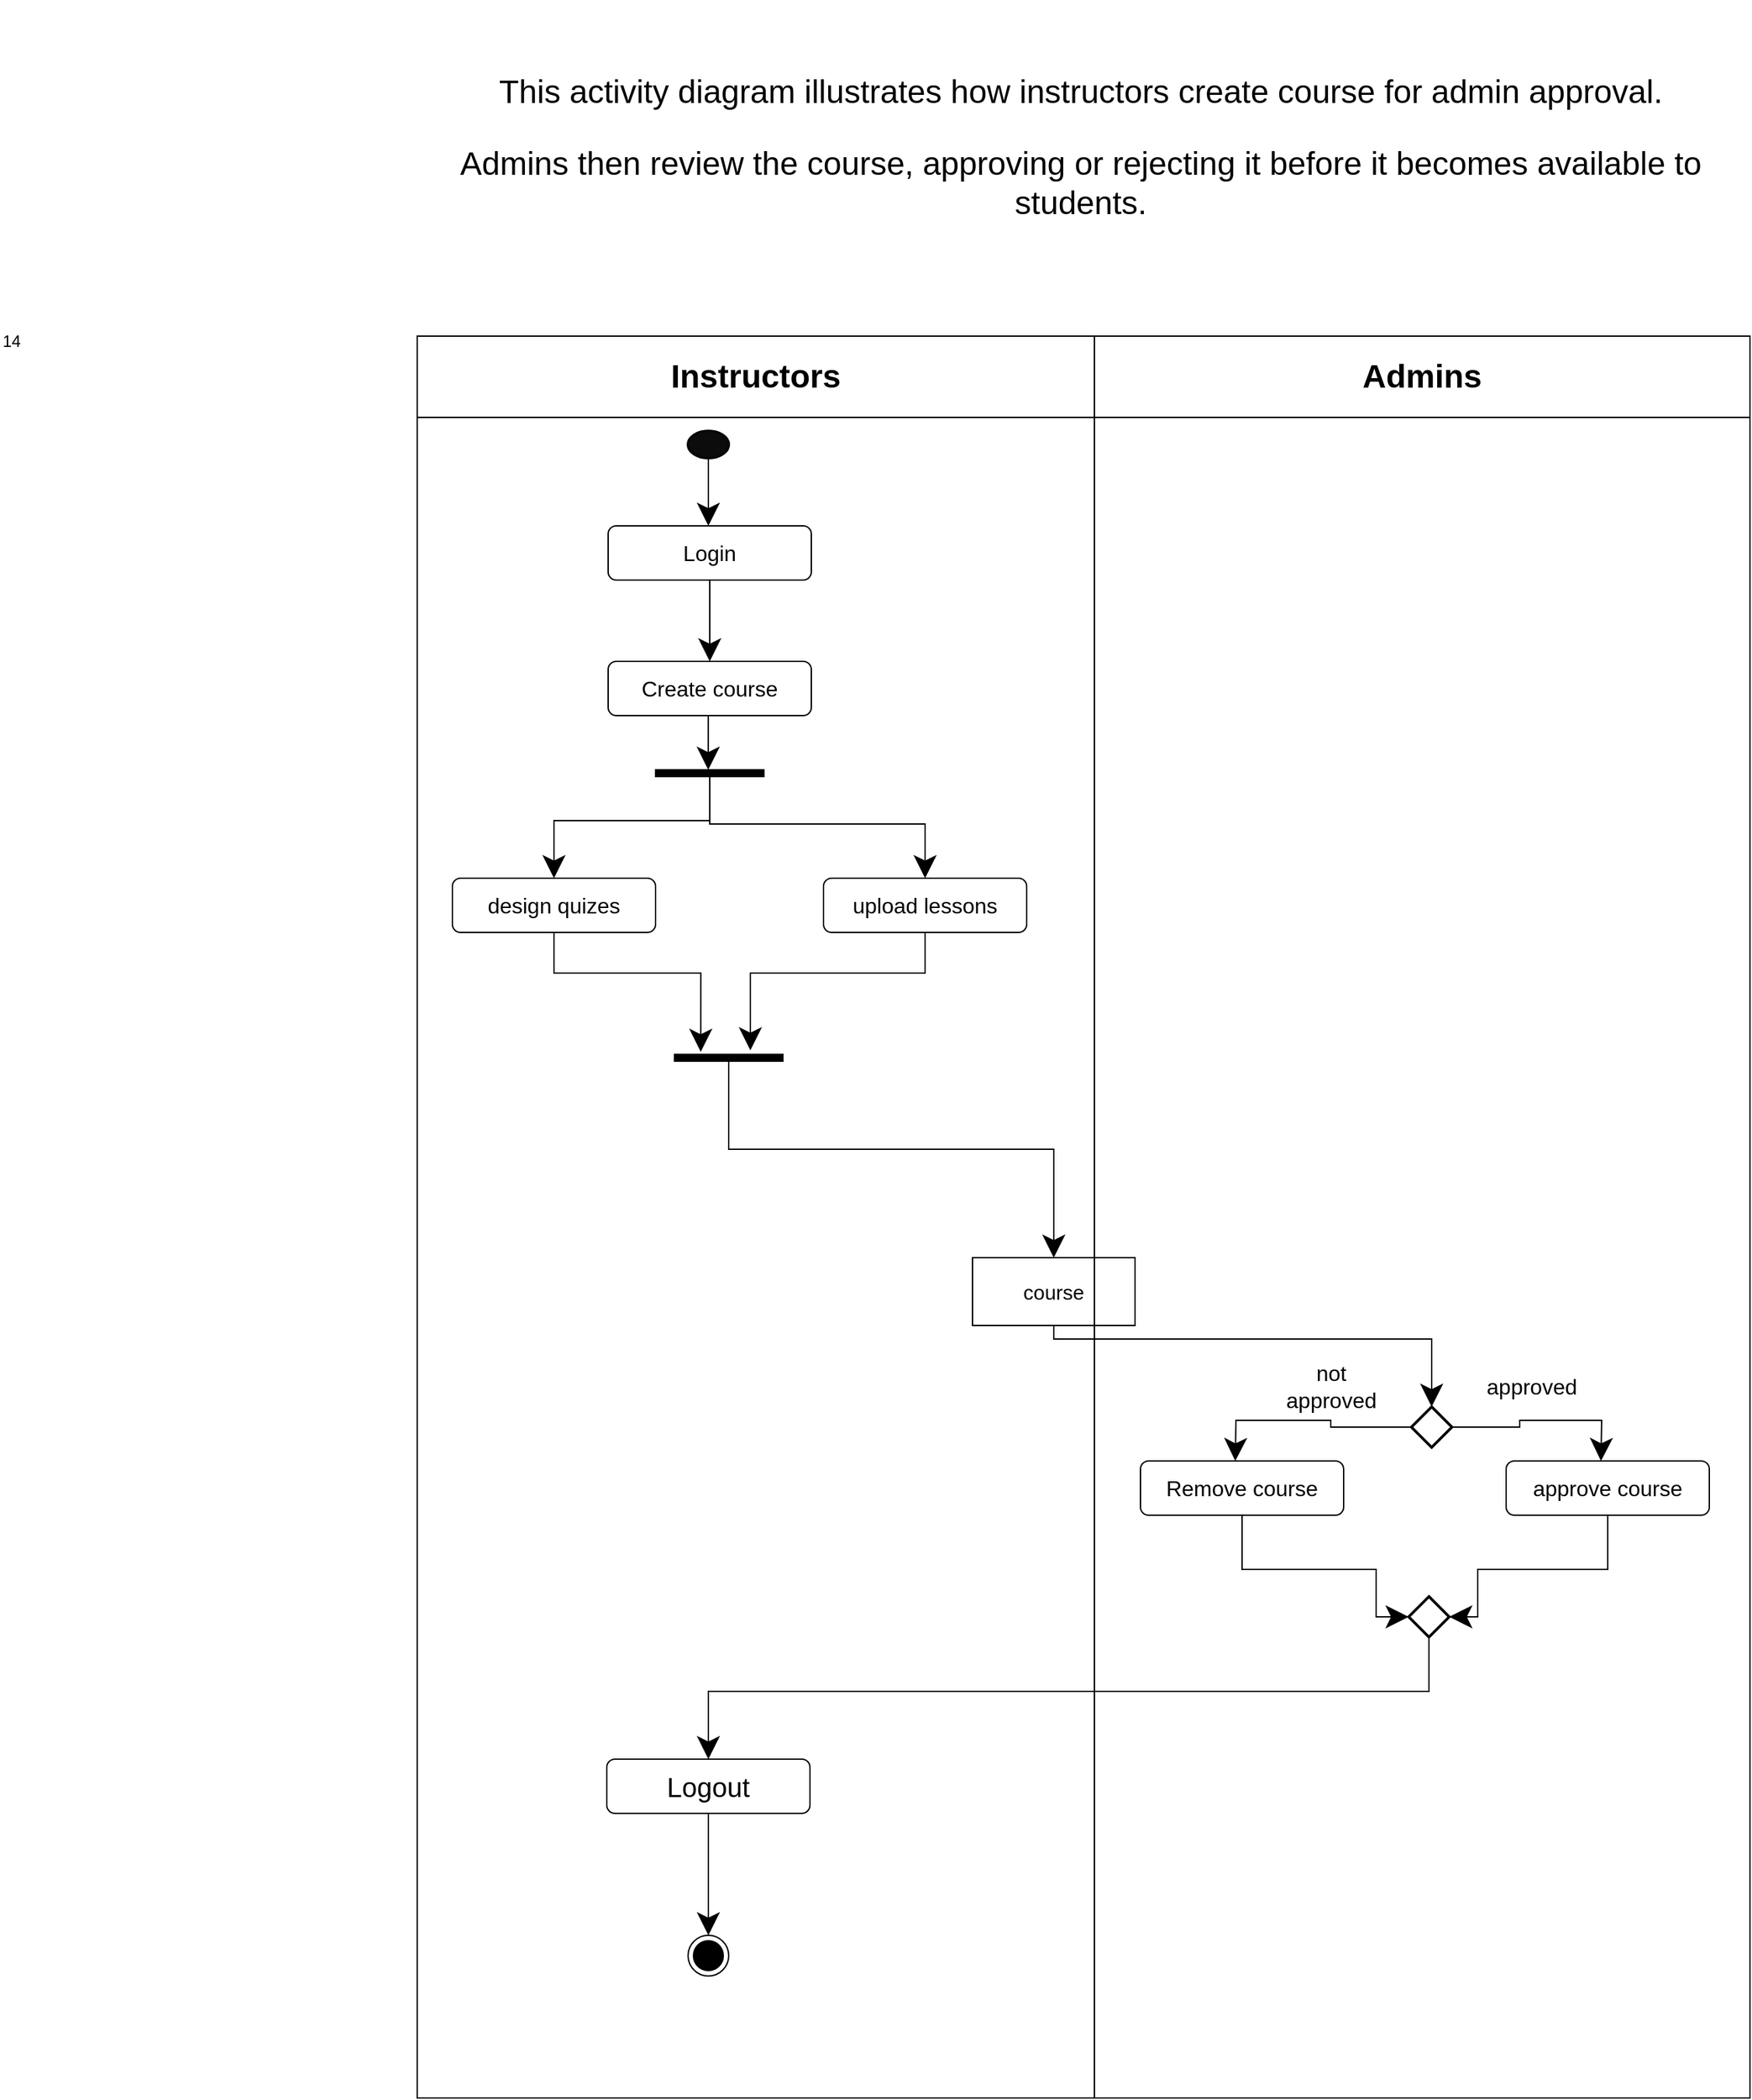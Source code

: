 <mxfile version="28.2.8">
  <diagram name="Page-1" id="bmlLOGbSCOzHtQpdNYYh">
    <mxGraphModel dx="4019" dy="1887" grid="1" gridSize="10" guides="1" tooltips="1" connect="1" arrows="1" fold="1" page="1" pageScale="1" pageWidth="850" pageHeight="1100" math="0" shadow="0">
      <root>
        <mxCell id="0" />
        <mxCell id="1" parent="0" />
        <mxCell id="qZZtPy3C0LAYEEr3sGal-1" value="Instructors" style="swimlane;whiteSpace=wrap;html=1;startSize=60;fontSize=24;" parent="1" vertex="1">
          <mxGeometry x="-532" y="250" width="500" height="1300" as="geometry" />
        </mxCell>
        <mxCell id="qZZtPy3C0LAYEEr3sGal-6" style="edgeStyle=orthogonalEdgeStyle;rounded=0;orthogonalLoop=1;jettySize=auto;html=1;startSize=14;endSize=14;" parent="qZZtPy3C0LAYEEr3sGal-1" source="qZZtPy3C0LAYEEr3sGal-4" edge="1">
          <mxGeometry relative="1" as="geometry">
            <mxPoint x="215" y="140" as="targetPoint" />
          </mxGeometry>
        </mxCell>
        <mxCell id="qZZtPy3C0LAYEEr3sGal-4" value="" style="strokeWidth=2;html=1;shape=mxgraph.flowchart.start_1;whiteSpace=wrap;labelBackgroundColor=none;labelBorderColor=none;textShadow=0;fillColor=light-dark(#0d0c0c, #ff9281);fontColor=#ffffff;strokeColor=light-dark(#080707, #ffacac);" parent="qZZtPy3C0LAYEEr3sGal-1" vertex="1">
          <mxGeometry x="200" y="70" width="30" height="20" as="geometry" />
        </mxCell>
        <mxCell id="qZZtPy3C0LAYEEr3sGal-9" style="edgeStyle=orthogonalEdgeStyle;rounded=0;orthogonalLoop=1;jettySize=auto;html=1;exitX=0.5;exitY=1;exitDx=0;exitDy=0;endSize=14;startSize=14;" parent="qZZtPy3C0LAYEEr3sGal-1" source="qZZtPy3C0LAYEEr3sGal-8" edge="1">
          <mxGeometry relative="1" as="geometry">
            <mxPoint x="214.889" y="320" as="targetPoint" />
          </mxGeometry>
        </mxCell>
        <mxCell id="qZZtPy3C0LAYEEr3sGal-8" value="Create course" style="rounded=1;whiteSpace=wrap;html=1;fontSize=16;" parent="qZZtPy3C0LAYEEr3sGal-1" vertex="1">
          <mxGeometry x="141" y="240" width="150" height="40" as="geometry" />
        </mxCell>
        <mxCell id="MPcMN7o4eRM4c8gHX4E2-5" style="edgeStyle=orthogonalEdgeStyle;rounded=0;orthogonalLoop=1;jettySize=auto;html=1;entryX=0.5;entryY=0;entryDx=0;entryDy=0;endSize=14;startSize=14;" edge="1" parent="qZZtPy3C0LAYEEr3sGal-1" source="MPcMN7o4eRM4c8gHX4E2-4" target="qZZtPy3C0LAYEEr3sGal-8">
          <mxGeometry relative="1" as="geometry" />
        </mxCell>
        <mxCell id="MPcMN7o4eRM4c8gHX4E2-4" value="Login" style="rounded=1;whiteSpace=wrap;html=1;fontSize=16;" vertex="1" parent="qZZtPy3C0LAYEEr3sGal-1">
          <mxGeometry x="141" y="140" width="150" height="40" as="geometry" />
        </mxCell>
        <mxCell id="MPcMN7o4eRM4c8gHX4E2-15" style="edgeStyle=orthogonalEdgeStyle;rounded=0;orthogonalLoop=1;jettySize=auto;html=1;startSize=14;endSize=14;" edge="1" parent="qZZtPy3C0LAYEEr3sGal-1" source="MPcMN7o4eRM4c8gHX4E2-14" target="qZZtPy3C0LAYEEr3sGal-31">
          <mxGeometry relative="1" as="geometry" />
        </mxCell>
        <mxCell id="MPcMN7o4eRM4c8gHX4E2-16" style="edgeStyle=orthogonalEdgeStyle;rounded=0;orthogonalLoop=1;jettySize=auto;html=1;startSize=14;endSize=14;" edge="1" parent="qZZtPy3C0LAYEEr3sGal-1" source="MPcMN7o4eRM4c8gHX4E2-14" target="qZZtPy3C0LAYEEr3sGal-10">
          <mxGeometry relative="1" as="geometry">
            <Array as="points">
              <mxPoint x="216" y="360" />
              <mxPoint x="375" y="360" />
            </Array>
          </mxGeometry>
        </mxCell>
        <mxCell id="MPcMN7o4eRM4c8gHX4E2-14" value="" style="html=1;points=[];perimeter=orthogonalPerimeter;fillColor=strokeColor;direction=south;" vertex="1" parent="qZZtPy3C0LAYEEr3sGal-1">
          <mxGeometry x="176" y="320" width="80" height="5" as="geometry" />
        </mxCell>
        <mxCell id="qZZtPy3C0LAYEEr3sGal-10" value="upload lessons" style="rounded=1;whiteSpace=wrap;html=1;fontSize=16;" parent="qZZtPy3C0LAYEEr3sGal-1" vertex="1">
          <mxGeometry x="300" y="400" width="150" height="40" as="geometry" />
        </mxCell>
        <mxCell id="qZZtPy3C0LAYEEr3sGal-31" value="design quizes" style="rounded=1;whiteSpace=wrap;html=1;fontSize=16;" parent="qZZtPy3C0LAYEEr3sGal-1" vertex="1">
          <mxGeometry x="26" y="400" width="150" height="40" as="geometry" />
        </mxCell>
        <mxCell id="MPcMN7o4eRM4c8gHX4E2-25" style="edgeStyle=orthogonalEdgeStyle;rounded=0;orthogonalLoop=1;jettySize=auto;html=1;entryX=0.5;entryY=0;entryDx=0;entryDy=0;startSize=14;endSize=14;" edge="1" parent="qZZtPy3C0LAYEEr3sGal-1" source="MPcMN7o4eRM4c8gHX4E2-17" target="pXpPDV203vUSSzM-hKev-5">
          <mxGeometry relative="1" as="geometry">
            <Array as="points">
              <mxPoint x="230" y="600" />
              <mxPoint x="470" y="600" />
            </Array>
          </mxGeometry>
        </mxCell>
        <mxCell id="MPcMN7o4eRM4c8gHX4E2-17" value="" style="html=1;points=[];perimeter=orthogonalPerimeter;fillColor=strokeColor;direction=south;" vertex="1" parent="qZZtPy3C0LAYEEr3sGal-1">
          <mxGeometry x="190" y="530" width="80" height="5" as="geometry" />
        </mxCell>
        <mxCell id="qZZtPy3C0LAYEEr3sGal-80" value="" style="ellipse;html=1;shape=endState;fillColor=strokeColor;" parent="qZZtPy3C0LAYEEr3sGal-1" vertex="1">
          <mxGeometry x="200" y="1180" width="30" height="30" as="geometry" />
        </mxCell>
        <mxCell id="MPcMN7o4eRM4c8gHX4E2-30" style="edgeStyle=orthogonalEdgeStyle;rounded=0;orthogonalLoop=1;jettySize=auto;html=1;entryX=0.5;entryY=0;entryDx=0;entryDy=0;startSize=14;endSize=14;" edge="1" parent="qZZtPy3C0LAYEEr3sGal-1" source="qZZtPy3C0LAYEEr3sGal-81" target="qZZtPy3C0LAYEEr3sGal-80">
          <mxGeometry relative="1" as="geometry" />
        </mxCell>
        <mxCell id="qZZtPy3C0LAYEEr3sGal-81" value="Logout" style="rounded=1;whiteSpace=wrap;html=1;fontSize=20;" parent="qZZtPy3C0LAYEEr3sGal-1" vertex="1">
          <mxGeometry x="140" y="1050" width="150" height="40" as="geometry" />
        </mxCell>
        <mxCell id="qZZtPy3C0LAYEEr3sGal-19" style="edgeStyle=orthogonalEdgeStyle;rounded=0;orthogonalLoop=1;jettySize=auto;html=1;endSize=14;startSize=14;" parent="qZZtPy3C0LAYEEr3sGal-1" source="qZZtPy3C0LAYEEr3sGal-17" edge="1">
          <mxGeometry relative="1" as="geometry">
            <mxPoint x="874.0" y="830.0" as="targetPoint" />
          </mxGeometry>
        </mxCell>
        <mxCell id="qZZtPy3C0LAYEEr3sGal-20" style="edgeStyle=orthogonalEdgeStyle;rounded=0;orthogonalLoop=1;jettySize=auto;html=1;startSize=14;endSize=14;" parent="qZZtPy3C0LAYEEr3sGal-1" source="qZZtPy3C0LAYEEr3sGal-17" edge="1">
          <mxGeometry relative="1" as="geometry">
            <mxPoint x="604.0" y="830.0" as="targetPoint" />
          </mxGeometry>
        </mxCell>
        <mxCell id="qZZtPy3C0LAYEEr3sGal-17" value="" style="rhombus;whiteSpace=wrap;html=1;strokeWidth=2;" parent="qZZtPy3C0LAYEEr3sGal-1" vertex="1">
          <mxGeometry x="734" y="790" width="30" height="30" as="geometry" />
        </mxCell>
        <mxCell id="qZZtPy3C0LAYEEr3sGal-24" value="Remove course" style="rounded=1;whiteSpace=wrap;html=1;fontSize=16;" parent="qZZtPy3C0LAYEEr3sGal-1" vertex="1">
          <mxGeometry x="534" y="830" width="150" height="40" as="geometry" />
        </mxCell>
        <mxCell id="qZZtPy3C0LAYEEr3sGal-23" value="approve course" style="rounded=1;whiteSpace=wrap;html=1;fontSize=16;" parent="qZZtPy3C0LAYEEr3sGal-1" vertex="1">
          <mxGeometry x="804" y="830" width="150" height="40" as="geometry" />
        </mxCell>
        <mxCell id="pXpPDV203vUSSzM-hKev-5" value="course" style="rounded=0;whiteSpace=wrap;html=1;fontSize=15;" parent="qZZtPy3C0LAYEEr3sGal-1" vertex="1">
          <mxGeometry x="410" y="680" width="120" height="50" as="geometry" />
        </mxCell>
        <mxCell id="pXpPDV203vUSSzM-hKev-15" style="edgeStyle=orthogonalEdgeStyle;rounded=0;orthogonalLoop=1;jettySize=auto;html=1;entryX=0.5;entryY=0;entryDx=0;entryDy=0;startSize=14;endSize=14;" parent="qZZtPy3C0LAYEEr3sGal-1" source="pXpPDV203vUSSzM-hKev-5" target="qZZtPy3C0LAYEEr3sGal-17" edge="1">
          <mxGeometry relative="1" as="geometry">
            <Array as="points">
              <mxPoint x="470" y="740" />
              <mxPoint x="749" y="740" />
            </Array>
          </mxGeometry>
        </mxCell>
        <mxCell id="MPcMN7o4eRM4c8gHX4E2-23" style="edgeStyle=orthogonalEdgeStyle;rounded=0;orthogonalLoop=1;jettySize=auto;html=1;entryX=-0.6;entryY=0.3;entryDx=0;entryDy=0;entryPerimeter=0;startSize=14;endSize=14;" edge="1" parent="qZZtPy3C0LAYEEr3sGal-1" source="qZZtPy3C0LAYEEr3sGal-10" target="MPcMN7o4eRM4c8gHX4E2-17">
          <mxGeometry relative="1" as="geometry">
            <Array as="points">
              <mxPoint x="375" y="470" />
              <mxPoint x="246" y="470" />
            </Array>
          </mxGeometry>
        </mxCell>
        <mxCell id="MPcMN7o4eRM4c8gHX4E2-24" style="edgeStyle=orthogonalEdgeStyle;rounded=0;orthogonalLoop=1;jettySize=auto;html=1;entryX=-0.378;entryY=0.758;entryDx=0;entryDy=0;entryPerimeter=0;startSize=14;endSize=14;" edge="1" parent="qZZtPy3C0LAYEEr3sGal-1" source="qZZtPy3C0LAYEEr3sGal-31" target="MPcMN7o4eRM4c8gHX4E2-17">
          <mxGeometry relative="1" as="geometry">
            <Array as="points">
              <mxPoint x="101" y="470" />
              <mxPoint x="209" y="470" />
            </Array>
          </mxGeometry>
        </mxCell>
        <mxCell id="qZZtPy3C0LAYEEr3sGal-3" value="Admins" style="swimlane;whiteSpace=wrap;html=1;startSize=60;fontSize=24;" parent="1" vertex="1">
          <mxGeometry x="-32" y="250" width="484" height="1300" as="geometry" />
        </mxCell>
        <mxCell id="qZZtPy3C0LAYEEr3sGal-22" value="not approved" style="text;html=1;whiteSpace=wrap;strokeColor=none;fillColor=none;align=center;verticalAlign=middle;rounded=0;fontSize=16;strokeWidth=3;" parent="qZZtPy3C0LAYEEr3sGal-3" vertex="1">
          <mxGeometry x="145" y="760" width="60" height="30" as="geometry" />
        </mxCell>
        <mxCell id="qZZtPy3C0LAYEEr3sGal-21" value="approved" style="text;html=1;whiteSpace=wrap;strokeColor=none;fillColor=none;align=center;verticalAlign=middle;rounded=0;fontSize=16;strokeWidth=3;" parent="qZZtPy3C0LAYEEr3sGal-3" vertex="1">
          <mxGeometry x="293" y="760" width="60" height="30" as="geometry" />
        </mxCell>
        <mxCell id="MPcMN7o4eRM4c8gHX4E2-33" value="" style="rhombus;whiteSpace=wrap;html=1;strokeWidth=2;" vertex="1" parent="qZZtPy3C0LAYEEr3sGal-3">
          <mxGeometry x="232" y="930" width="30" height="30" as="geometry" />
        </mxCell>
        <mxCell id="qZZtPy3C0LAYEEr3sGal-84" value="14" style="text;whiteSpace=wrap;" parent="1" vertex="1">
          <mxGeometry x="-840" y="240" width="50" height="40" as="geometry" />
        </mxCell>
        <mxCell id="MPcMN7o4eRM4c8gHX4E2-31" value="&#xa;&lt;p class=&quot;selectable-text copyable-text x15bjb6t x1n2onr6&quot;&gt;&lt;span style=&quot;white-space: pre-wrap;&quot; class=&quot;selectable-text copyable-text xkrh14z&quot;&gt;This activity diagram illustrates how instructors create course for admin approval.&lt;/span&gt;&lt;/p&gt;&lt;p class=&quot;selectable-text copyable-text x15bjb6t x1n2onr6&quot;&gt;&lt;span style=&quot;white-space: pre-wrap;&quot; class=&quot;selectable-text copyable-text xkrh14z&quot;&gt;Admins then review the course, approving or rejecting it before it becomes available to students.&lt;/span&gt;&lt;/p&gt;&#xa;&#xa;" style="text;html=1;whiteSpace=wrap;strokeColor=none;fillColor=none;align=center;verticalAlign=middle;rounded=0;fontSize=24;" vertex="1" parent="1">
          <mxGeometry x="-532" y="30" width="980" height="190" as="geometry" />
        </mxCell>
        <mxCell id="MPcMN7o4eRM4c8gHX4E2-35" style="edgeStyle=orthogonalEdgeStyle;rounded=0;orthogonalLoop=1;jettySize=auto;html=1;entryX=0;entryY=0.5;entryDx=0;entryDy=0;startSize=14;endSize=14;" edge="1" parent="1" source="qZZtPy3C0LAYEEr3sGal-24" target="MPcMN7o4eRM4c8gHX4E2-33">
          <mxGeometry relative="1" as="geometry">
            <Array as="points">
              <mxPoint x="77" y="1160" />
              <mxPoint x="176" y="1160" />
              <mxPoint x="176" y="1195" />
            </Array>
          </mxGeometry>
        </mxCell>
        <mxCell id="MPcMN7o4eRM4c8gHX4E2-36" style="edgeStyle=orthogonalEdgeStyle;rounded=0;orthogonalLoop=1;jettySize=auto;html=1;entryX=1;entryY=0.5;entryDx=0;entryDy=0;startSize=14;endSize=14;" edge="1" parent="1" source="qZZtPy3C0LAYEEr3sGal-23" target="MPcMN7o4eRM4c8gHX4E2-33">
          <mxGeometry relative="1" as="geometry">
            <Array as="points">
              <mxPoint x="347" y="1160" />
              <mxPoint x="251" y="1160" />
              <mxPoint x="251" y="1195" />
            </Array>
          </mxGeometry>
        </mxCell>
        <mxCell id="MPcMN7o4eRM4c8gHX4E2-37" style="edgeStyle=orthogonalEdgeStyle;rounded=0;orthogonalLoop=1;jettySize=auto;html=1;entryX=0.5;entryY=0;entryDx=0;entryDy=0;startSize=14;endSize=14;" edge="1" parent="1" source="MPcMN7o4eRM4c8gHX4E2-33" target="qZZtPy3C0LAYEEr3sGal-81">
          <mxGeometry relative="1" as="geometry">
            <Array as="points">
              <mxPoint x="215" y="1250" />
              <mxPoint x="-317" y="1250" />
            </Array>
          </mxGeometry>
        </mxCell>
      </root>
    </mxGraphModel>
  </diagram>
</mxfile>
